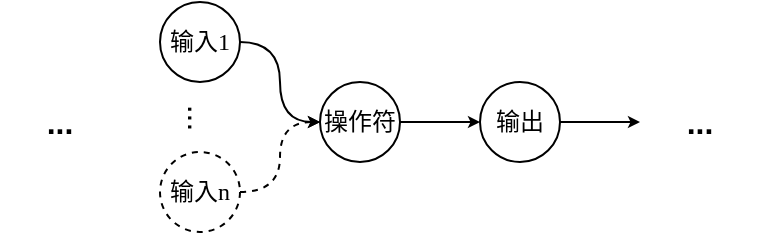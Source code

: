 <mxfile version="20.6.2" type="github">
  <diagram id="r5DMtO9KncTiUua-PXuM" name="第 1 页">
    <mxGraphModel dx="1412" dy="698" grid="1" gridSize="10" guides="1" tooltips="1" connect="1" arrows="1" fold="1" page="1" pageScale="1" pageWidth="827" pageHeight="1169" math="0" shadow="0">
      <root>
        <mxCell id="0" />
        <mxCell id="1" parent="0" />
        <mxCell id="o4lQdXq3QfR5EF047Njo-9" style="rounded=0;orthogonalLoop=1;jettySize=auto;html=1;exitX=1;exitY=0.5;exitDx=0;exitDy=0;entryX=0;entryY=0.5;entryDx=0;entryDy=0;fontSize=16;endSize=3;startSize=3;edgeStyle=orthogonalEdgeStyle;curved=1;" parent="1" source="o4lQdXq3QfR5EF047Njo-1" target="o4lQdXq3QfR5EF047Njo-3" edge="1">
          <mxGeometry relative="1" as="geometry" />
        </mxCell>
        <mxCell id="o4lQdXq3QfR5EF047Njo-1" value="输入1" style="ellipse;whiteSpace=wrap;html=1;aspect=fixed;fontFamily=Times New Roman;" parent="1" vertex="1">
          <mxGeometry x="80" width="40" height="40" as="geometry" />
        </mxCell>
        <mxCell id="o4lQdXq3QfR5EF047Njo-10" style="edgeStyle=orthogonalEdgeStyle;rounded=0;orthogonalLoop=1;jettySize=auto;html=1;exitX=1;exitY=0.5;exitDx=0;exitDy=0;entryX=0;entryY=0.5;entryDx=0;entryDy=0;fontSize=16;dashed=1;endSize=3;startSize=3;curved=1;" parent="1" source="o4lQdXq3QfR5EF047Njo-2" target="o4lQdXq3QfR5EF047Njo-3" edge="1">
          <mxGeometry relative="1" as="geometry" />
        </mxCell>
        <mxCell id="o4lQdXq3QfR5EF047Njo-2" value="输入n" style="ellipse;whiteSpace=wrap;html=1;aspect=fixed;dashed=1;fontFamily=Times New Roman;" parent="1" vertex="1">
          <mxGeometry x="80" y="75" width="40" height="40" as="geometry" />
        </mxCell>
        <mxCell id="o4lQdXq3QfR5EF047Njo-12" style="edgeStyle=orthogonalEdgeStyle;rounded=0;orthogonalLoop=1;jettySize=auto;html=1;exitX=1;exitY=0.5;exitDx=0;exitDy=0;entryX=0;entryY=0.5;entryDx=0;entryDy=0;fontSize=16;endSize=3;startSize=3;curved=1;" parent="1" source="o4lQdXq3QfR5EF047Njo-3" target="o4lQdXq3QfR5EF047Njo-4" edge="1">
          <mxGeometry relative="1" as="geometry" />
        </mxCell>
        <mxCell id="o4lQdXq3QfR5EF047Njo-3" value="操作符" style="ellipse;whiteSpace=wrap;html=1;aspect=fixed;fontFamily=Times New Roman;" parent="1" vertex="1">
          <mxGeometry x="160" y="40" width="40" height="40" as="geometry" />
        </mxCell>
        <mxCell id="o4lQdXq3QfR5EF047Njo-15" style="edgeStyle=orthogonalEdgeStyle;rounded=0;orthogonalLoop=1;jettySize=auto;html=1;exitX=1;exitY=0.5;exitDx=0;exitDy=0;entryX=0;entryY=0.5;entryDx=0;entryDy=0;fontSize=16;endSize=3;startSize=3;curved=1;" parent="1" source="o4lQdXq3QfR5EF047Njo-4" target="o4lQdXq3QfR5EF047Njo-6" edge="1">
          <mxGeometry relative="1" as="geometry" />
        </mxCell>
        <mxCell id="o4lQdXq3QfR5EF047Njo-4" value="输出" style="ellipse;whiteSpace=wrap;html=1;aspect=fixed;fontFamily=Times New Roman;" parent="1" vertex="1">
          <mxGeometry x="240" y="40" width="40" height="40" as="geometry" />
        </mxCell>
        <mxCell id="o4lQdXq3QfR5EF047Njo-5" value="&lt;b&gt;&lt;font style=&quot;font-size: 16px;&quot;&gt;...&lt;/font&gt;&lt;/b&gt;" style="text;html=1;strokeColor=none;fillColor=none;align=center;verticalAlign=middle;whiteSpace=wrap;rounded=0;dashed=1;" parent="1" vertex="1">
          <mxGeometry y="45" width="60" height="30" as="geometry" />
        </mxCell>
        <mxCell id="o4lQdXq3QfR5EF047Njo-6" value="&lt;b&gt;&lt;font style=&quot;font-size: 16px;&quot;&gt;...&lt;/font&gt;&lt;/b&gt;" style="text;html=1;strokeColor=none;fillColor=none;align=center;verticalAlign=middle;whiteSpace=wrap;rounded=0;dashed=1;" parent="1" vertex="1">
          <mxGeometry x="320" y="45" width="60" height="30" as="geometry" />
        </mxCell>
        <mxCell id="o4lQdXq3QfR5EF047Njo-11" value="..." style="text;html=1;strokeColor=none;fillColor=none;align=center;verticalAlign=middle;whiteSpace=wrap;rounded=0;dashed=1;fontSize=16;rotation=90;" parent="1" vertex="1">
          <mxGeometry x="70" y="43" width="60" height="30" as="geometry" />
        </mxCell>
      </root>
    </mxGraphModel>
  </diagram>
</mxfile>
